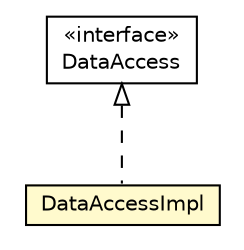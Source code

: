 #!/usr/local/bin/dot
#
# Class diagram 
# Generated by UMLGraph version R5_6-24-gf6e263 (http://www.umlgraph.org/)
#

digraph G {
	edge [fontname="Helvetica",fontsize=10,labelfontname="Helvetica",labelfontsize=10];
	node [fontname="Helvetica",fontsize=10,shape=plaintext];
	nodesep=0.25;
	ranksep=0.5;
	// org.universAAL.tools.ucc.database.space.DataAccess
	c3250426 [label=<<table title="org.universAAL.tools.ucc.database.space.DataAccess" border="0" cellborder="1" cellspacing="0" cellpadding="2" port="p" href="./DataAccess.html">
		<tr><td><table border="0" cellspacing="0" cellpadding="1">
<tr><td align="center" balign="center"> &#171;interface&#187; </td></tr>
<tr><td align="center" balign="center"> DataAccess </td></tr>
		</table></td></tr>
		</table>>, URL="./DataAccess.html", fontname="Helvetica", fontcolor="black", fontsize=10.0];
	// org.universAAL.tools.ucc.database.space.DataAccessImpl
	c3250427 [label=<<table title="org.universAAL.tools.ucc.database.space.DataAccessImpl" border="0" cellborder="1" cellspacing="0" cellpadding="2" port="p" bgcolor="lemonChiffon" href="./DataAccessImpl.html">
		<tr><td><table border="0" cellspacing="0" cellpadding="1">
<tr><td align="center" balign="center"> DataAccessImpl </td></tr>
		</table></td></tr>
		</table>>, URL="./DataAccessImpl.html", fontname="Helvetica", fontcolor="black", fontsize=10.0];
	//org.universAAL.tools.ucc.database.space.DataAccessImpl implements org.universAAL.tools.ucc.database.space.DataAccess
	c3250426:p -> c3250427:p [dir=back,arrowtail=empty,style=dashed];
}

